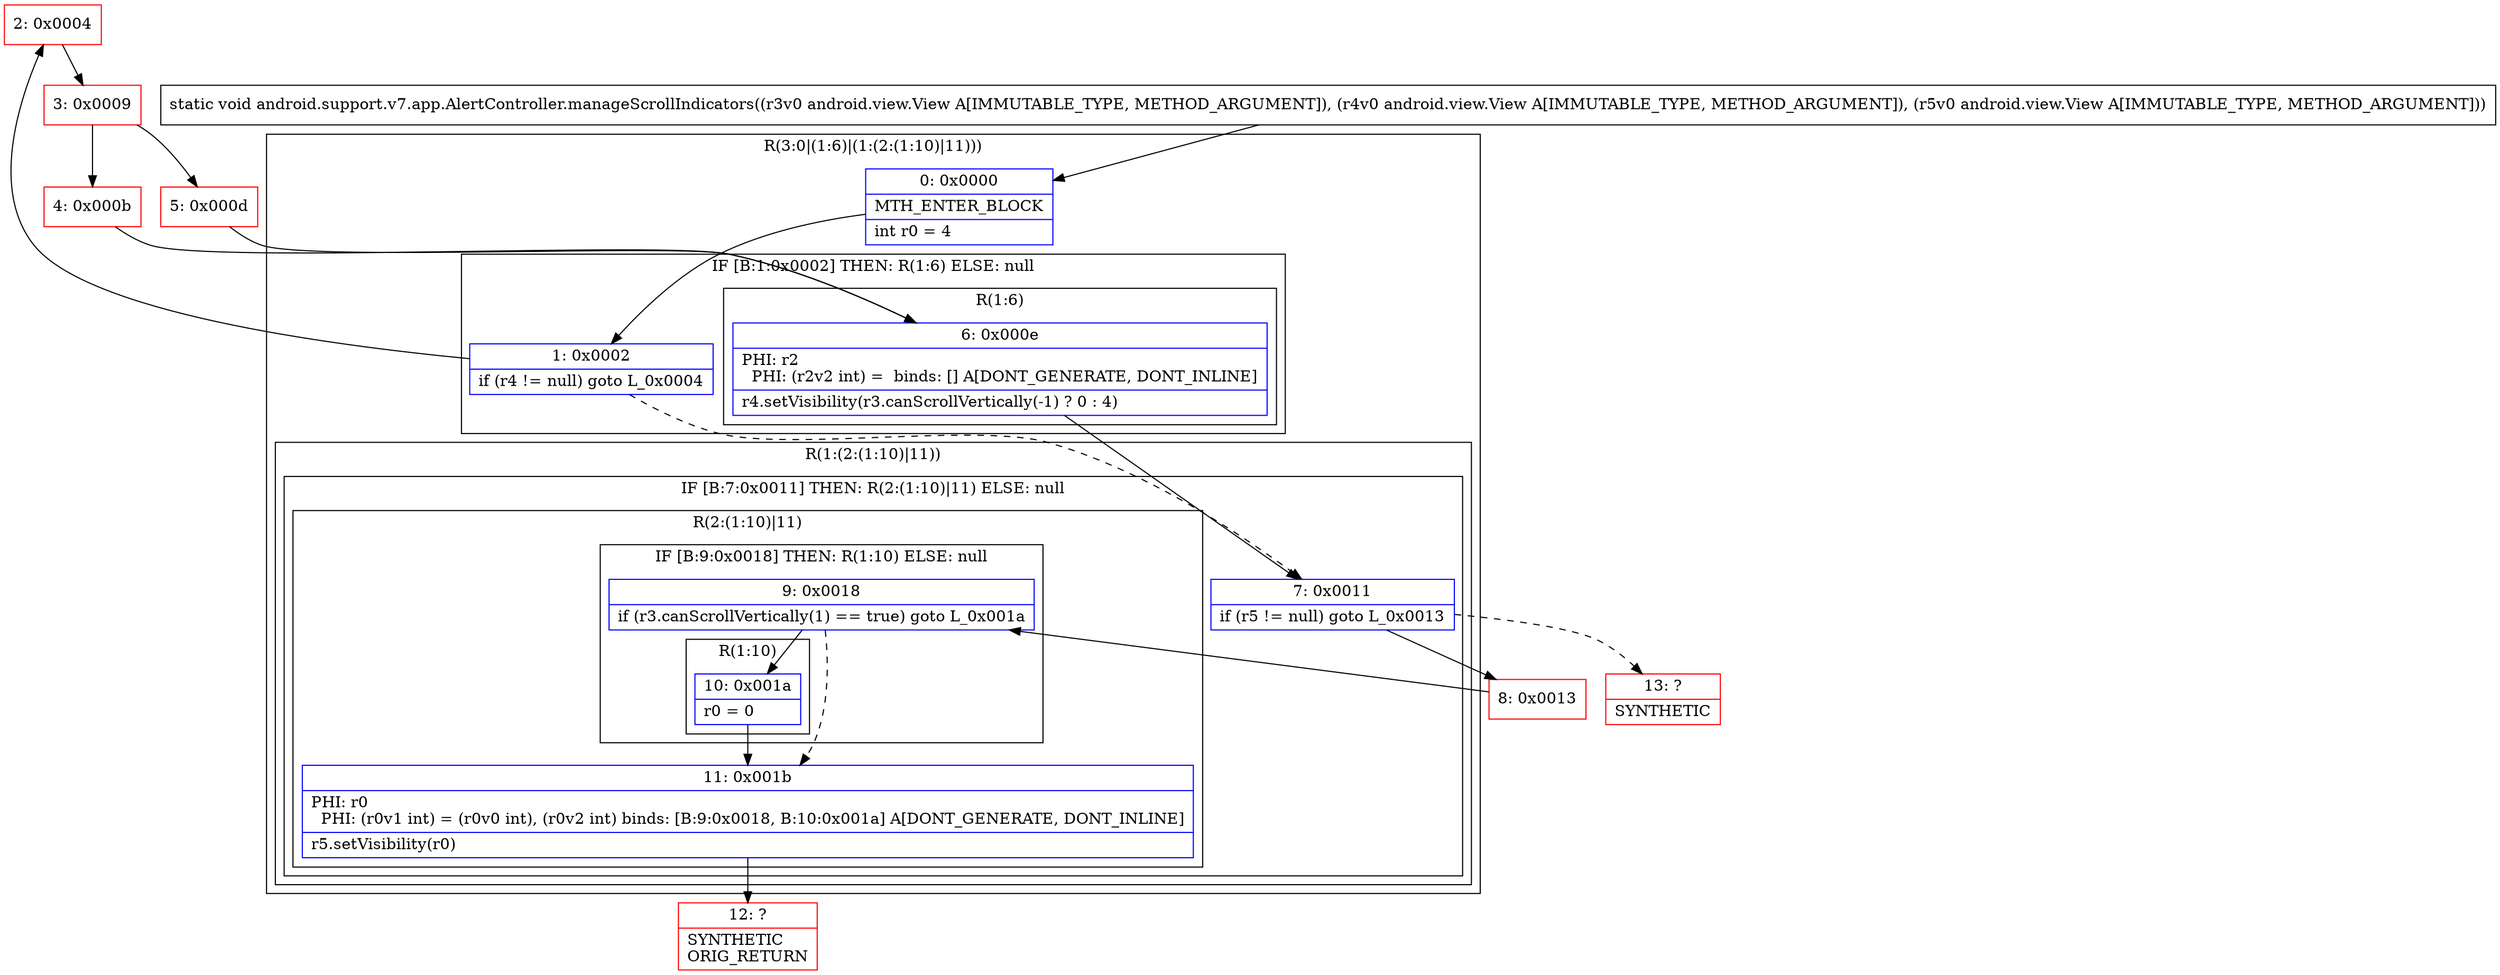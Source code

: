 digraph "CFG forandroid.support.v7.app.AlertController.manageScrollIndicators(Landroid\/view\/View;Landroid\/view\/View;Landroid\/view\/View;)V" {
subgraph cluster_Region_1682294103 {
label = "R(3:0|(1:6)|(1:(2:(1:10)|11)))";
node [shape=record,color=blue];
Node_0 [shape=record,label="{0\:\ 0x0000|MTH_ENTER_BLOCK\l|int r0 = 4\l}"];
subgraph cluster_IfRegion_917965550 {
label = "IF [B:1:0x0002] THEN: R(1:6) ELSE: null";
node [shape=record,color=blue];
Node_1 [shape=record,label="{1\:\ 0x0002|if (r4 != null) goto L_0x0004\l}"];
subgraph cluster_Region_1518206878 {
label = "R(1:6)";
node [shape=record,color=blue];
Node_6 [shape=record,label="{6\:\ 0x000e|PHI: r2 \l  PHI: (r2v2 int) =  binds: [] A[DONT_GENERATE, DONT_INLINE]\l|r4.setVisibility(r3.canScrollVertically(\-1) ? 0 : 4)\l}"];
}
}
subgraph cluster_Region_127671034 {
label = "R(1:(2:(1:10)|11))";
node [shape=record,color=blue];
subgraph cluster_IfRegion_2006398807 {
label = "IF [B:7:0x0011] THEN: R(2:(1:10)|11) ELSE: null";
node [shape=record,color=blue];
Node_7 [shape=record,label="{7\:\ 0x0011|if (r5 != null) goto L_0x0013\l}"];
subgraph cluster_Region_1659163757 {
label = "R(2:(1:10)|11)";
node [shape=record,color=blue];
subgraph cluster_IfRegion_2046403377 {
label = "IF [B:9:0x0018] THEN: R(1:10) ELSE: null";
node [shape=record,color=blue];
Node_9 [shape=record,label="{9\:\ 0x0018|if (r3.canScrollVertically(1) == true) goto L_0x001a\l}"];
subgraph cluster_Region_553752900 {
label = "R(1:10)";
node [shape=record,color=blue];
Node_10 [shape=record,label="{10\:\ 0x001a|r0 = 0\l}"];
}
}
Node_11 [shape=record,label="{11\:\ 0x001b|PHI: r0 \l  PHI: (r0v1 int) = (r0v0 int), (r0v2 int) binds: [B:9:0x0018, B:10:0x001a] A[DONT_GENERATE, DONT_INLINE]\l|r5.setVisibility(r0)\l}"];
}
}
}
}
Node_2 [shape=record,color=red,label="{2\:\ 0x0004}"];
Node_3 [shape=record,color=red,label="{3\:\ 0x0009}"];
Node_4 [shape=record,color=red,label="{4\:\ 0x000b}"];
Node_5 [shape=record,color=red,label="{5\:\ 0x000d}"];
Node_8 [shape=record,color=red,label="{8\:\ 0x0013}"];
Node_12 [shape=record,color=red,label="{12\:\ ?|SYNTHETIC\lORIG_RETURN\l}"];
Node_13 [shape=record,color=red,label="{13\:\ ?|SYNTHETIC\l}"];
MethodNode[shape=record,label="{static void android.support.v7.app.AlertController.manageScrollIndicators((r3v0 android.view.View A[IMMUTABLE_TYPE, METHOD_ARGUMENT]), (r4v0 android.view.View A[IMMUTABLE_TYPE, METHOD_ARGUMENT]), (r5v0 android.view.View A[IMMUTABLE_TYPE, METHOD_ARGUMENT])) }"];
MethodNode -> Node_0;
Node_0 -> Node_1;
Node_1 -> Node_2;
Node_1 -> Node_7[style=dashed];
Node_6 -> Node_7;
Node_7 -> Node_8;
Node_7 -> Node_13[style=dashed];
Node_9 -> Node_10;
Node_9 -> Node_11[style=dashed];
Node_10 -> Node_11;
Node_11 -> Node_12;
Node_2 -> Node_3;
Node_3 -> Node_4;
Node_3 -> Node_5;
Node_4 -> Node_6;
Node_5 -> Node_6;
Node_8 -> Node_9;
}


